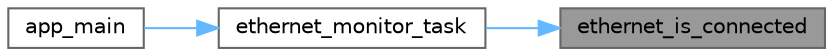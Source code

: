 digraph "ethernet_is_connected"
{
 // LATEX_PDF_SIZE
  bgcolor="transparent";
  edge [fontname=Helvetica,fontsize=10,labelfontname=Helvetica,labelfontsize=10];
  node [fontname=Helvetica,fontsize=10,shape=box,height=0.2,width=0.4];
  rankdir="RL";
  Node1 [id="Node000001",label="ethernet_is_connected",height=0.2,width=0.4,color="gray40", fillcolor="grey60", style="filled", fontcolor="black",tooltip="Check if Ethernet is connected."];
  Node1 -> Node2 [id="edge3_Node000001_Node000002",dir="back",color="steelblue1",style="solid",tooltip=" "];
  Node2 [id="Node000002",label="ethernet_monitor_task",height=0.2,width=0.4,color="grey40", fillcolor="white", style="filled",URL="$tasks_8c.html#a5dc1efd0c548644645cf4607e8e01ae0",tooltip="Wrapper function for the ethernet monitoring task."];
  Node2 -> Node3 [id="edge4_Node000002_Node000003",dir="back",color="steelblue1",style="solid",tooltip=" "];
  Node3 [id="Node000003",label="app_main",height=0.2,width=0.4,color="grey40", fillcolor="white", style="filled",URL="$main_8c.html#a630544a7f0a2cc40d8a7fefab7e2fe70",tooltip=" "];
}
